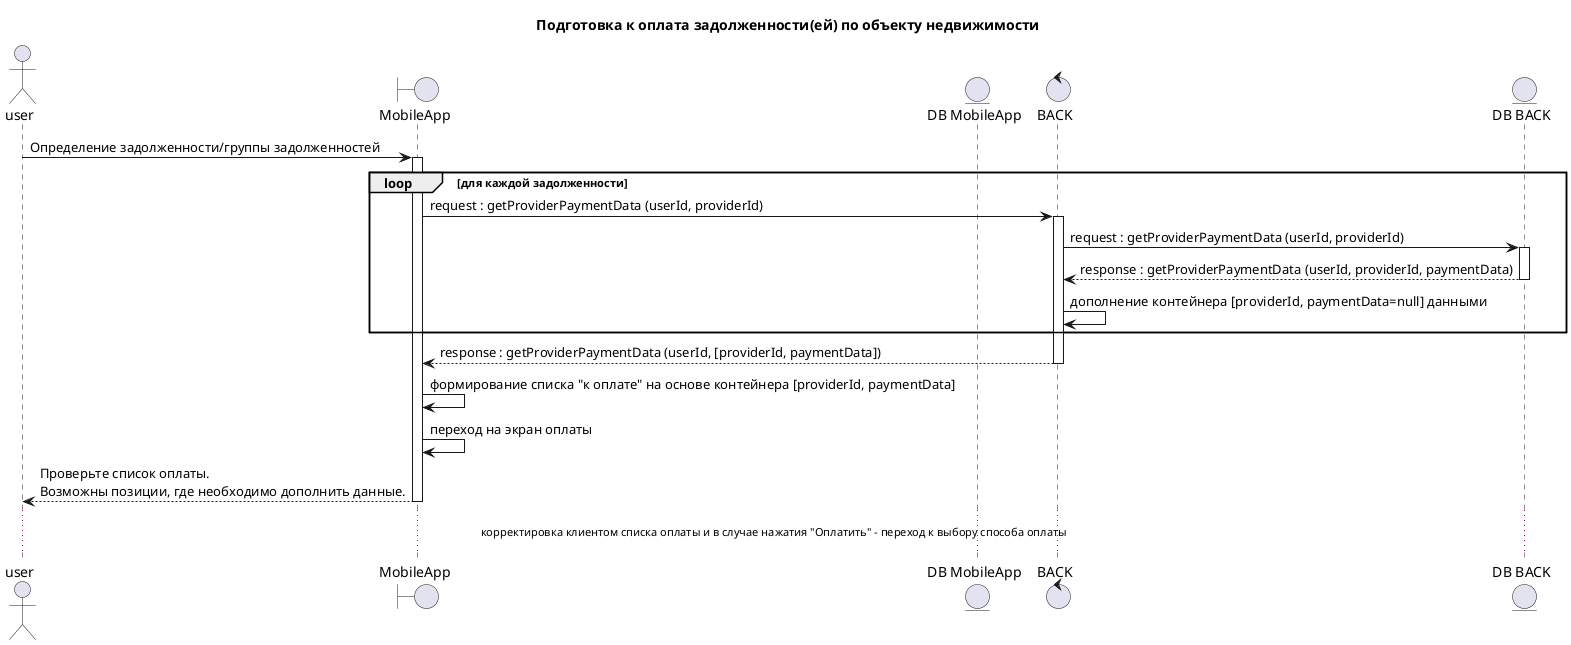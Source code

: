 @startuml
title "Подготовка к оплата задолженности(ей) по объекту недвижимости"
actor user
boundary "MobileApp" as mobapp
entity "DB MobileApp" as dbmob
control "BACK" as back
entity "DB BACK" as db

user -> mobapp : Определение задолженности/группы задолженностей
activate mobapp

loop для каждой задолженности

    mobapp -> back : request : getProviderPaymentData (userId, providerId)
      activate back
          back -> db : request : getProviderPaymentData (userId, providerId)
          activate db
              db --> back : response : getProviderPaymentData (userId, providerId, paymentData)
          deactivate db
          back -> back : дополнение контейнера [providerId, paymentData=null] данными
end
          back --> mobapp : response : getProviderPaymentData (userId, [providerId, paymentData])
      deactivate back
      mobapp -> mobapp : формирование списка "к оплате" на основе контейнера [providerId, paymentData]
      mobapp -> mobapp : переход на экран оплаты
      mobapp --> user : Проверьте список оплаты.\nВозможны позиции, где необходимо дополнить данные.
deactivate mobapp

...корректировка клиентом списка оплаты и в случае нажатия "Оплатить" - переход к выбору способа оплаты...

@enduml
